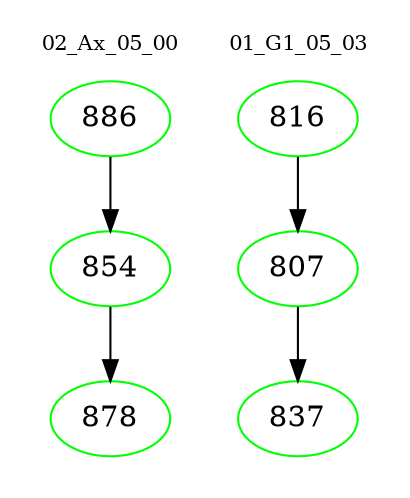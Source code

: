 digraph{
subgraph cluster_0 {
color = white
label = "02_Ax_05_00";
fontsize=10;
T0_886 [label="886", color="green"]
T0_886 -> T0_854 [color="black"]
T0_854 [label="854", color="green"]
T0_854 -> T0_878 [color="black"]
T0_878 [label="878", color="green"]
}
subgraph cluster_1 {
color = white
label = "01_G1_05_03";
fontsize=10;
T1_816 [label="816", color="green"]
T1_816 -> T1_807 [color="black"]
T1_807 [label="807", color="green"]
T1_807 -> T1_837 [color="black"]
T1_837 [label="837", color="green"]
}
}
